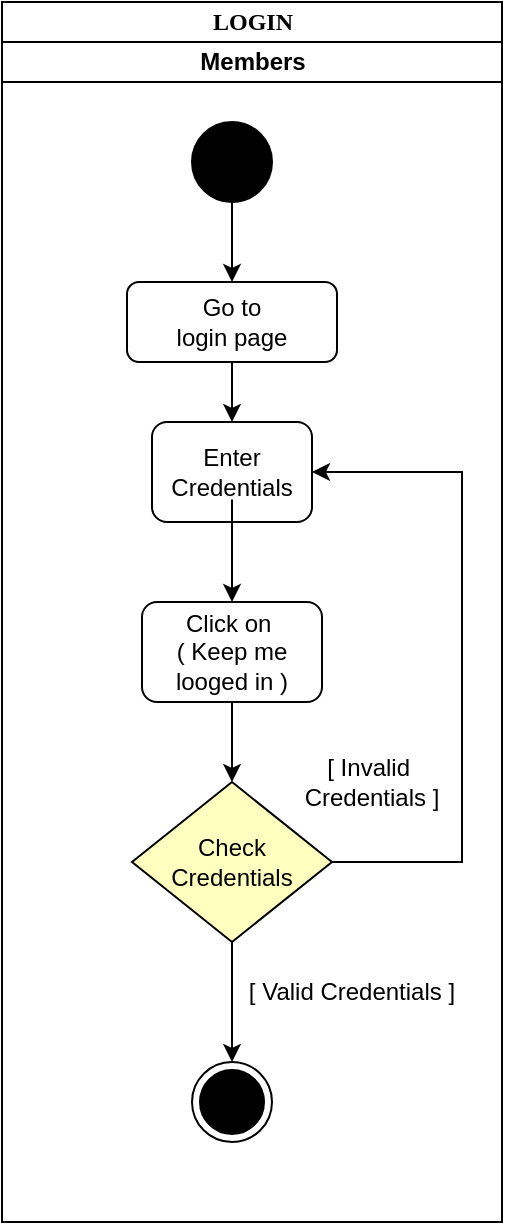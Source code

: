 <mxfile version="26.2.2">
  <diagram name="Page-1" id="0783ab3e-0a74-02c8-0abd-f7b4e66b4bec">
    <mxGraphModel dx="1044" dy="626" grid="1" gridSize="10" guides="1" tooltips="1" connect="1" arrows="1" fold="1" page="1" pageScale="1" pageWidth="850" pageHeight="1100" background="none" math="0" shadow="0">
      <root>
        <mxCell id="0" />
        <mxCell id="1" parent="0" />
        <mxCell id="1c1d494c118603dd-1" value="LOGIN" style="swimlane;html=1;childLayout=stackLayout;startSize=20;rounded=0;shadow=0;comic=0;labelBackgroundColor=none;strokeWidth=1;fontFamily=Verdana;fontSize=12;align=center;" parent="1" vertex="1">
          <mxGeometry x="270" y="30" width="250" height="610" as="geometry" />
        </mxCell>
        <mxCell id="1c1d494c118603dd-2" value="Members" style="swimlane;html=1;startSize=20;" parent="1c1d494c118603dd-1" vertex="1">
          <mxGeometry y="20" width="250" height="590" as="geometry">
            <mxRectangle y="20" width="40" height="970" as="alternateBounds" />
          </mxGeometry>
        </mxCell>
        <mxCell id="joBfNH_t-GGmvQpX29Na-15" style="edgeStyle=orthogonalEdgeStyle;rounded=0;orthogonalLoop=1;jettySize=auto;html=1;entryX=0.5;entryY=0;entryDx=0;entryDy=0;" edge="1" parent="1c1d494c118603dd-2" source="60571a20871a0731-4" target="joBfNH_t-GGmvQpX29Na-1">
          <mxGeometry relative="1" as="geometry" />
        </mxCell>
        <mxCell id="60571a20871a0731-4" value="" style="ellipse;whiteSpace=wrap;html=1;rounded=0;shadow=0;comic=0;labelBackgroundColor=none;strokeWidth=1;fillColor=#000000;fontFamily=Verdana;fontSize=12;align=center;" parent="1c1d494c118603dd-2" vertex="1">
          <mxGeometry x="95" y="40" width="40" height="40" as="geometry" />
        </mxCell>
        <mxCell id="2Rp8El-aOQ21Waym6Q86-1" value="" style="rounded=1;whiteSpace=wrap;html=1;" parent="1c1d494c118603dd-2" vertex="1">
          <mxGeometry x="75" y="190" width="80" height="50" as="geometry" />
        </mxCell>
        <mxCell id="joBfNH_t-GGmvQpX29Na-12" style="edgeStyle=orthogonalEdgeStyle;rounded=0;orthogonalLoop=1;jettySize=auto;html=1;entryX=0.5;entryY=0;entryDx=0;entryDy=0;" edge="1" parent="1c1d494c118603dd-2" source="2Rp8El-aOQ21Waym6Q86-4" target="2Rp8El-aOQ21Waym6Q86-17">
          <mxGeometry relative="1" as="geometry" />
        </mxCell>
        <mxCell id="2Rp8El-aOQ21Waym6Q86-4" value="" style="rounded=1;whiteSpace=wrap;html=1;" parent="1c1d494c118603dd-2" vertex="1">
          <mxGeometry x="70" y="280" width="90" height="50" as="geometry" />
        </mxCell>
        <mxCell id="2Rp8El-aOQ21Waym6Q86-40" value="" style="edgeStyle=orthogonalEdgeStyle;rounded=0;orthogonalLoop=1;jettySize=auto;html=1;" parent="1c1d494c118603dd-2" source="2Rp8El-aOQ21Waym6Q86-17" target="2Rp8El-aOQ21Waym6Q86-33" edge="1">
          <mxGeometry relative="1" as="geometry" />
        </mxCell>
        <mxCell id="joBfNH_t-GGmvQpX29Na-8" style="edgeStyle=orthogonalEdgeStyle;rounded=0;orthogonalLoop=1;jettySize=auto;html=1;entryX=1;entryY=0.5;entryDx=0;entryDy=0;" edge="1" parent="1c1d494c118603dd-2" source="2Rp8El-aOQ21Waym6Q86-17" target="2Rp8El-aOQ21Waym6Q86-1">
          <mxGeometry relative="1" as="geometry">
            <Array as="points">
              <mxPoint x="230" y="410" />
              <mxPoint x="230" y="215" />
            </Array>
          </mxGeometry>
        </mxCell>
        <mxCell id="2Rp8El-aOQ21Waym6Q86-17" value="Check&lt;div&gt;Credentials&lt;/div&gt;" style="rhombus;whiteSpace=wrap;html=1;fontColor=#000000;fillColor=#ffffc0;strokeColor=#000000;" parent="1c1d494c118603dd-2" vertex="1">
          <mxGeometry x="65" y="370" width="100" height="80" as="geometry" />
        </mxCell>
        <mxCell id="2Rp8El-aOQ21Waym6Q86-33" value="" style="ellipse;html=1;shape=endState;fillColor=#000000;strokeColor=#000000;" parent="1c1d494c118603dd-2" vertex="1">
          <mxGeometry x="95" y="510" width="40" height="40" as="geometry" />
        </mxCell>
        <mxCell id="2Rp8El-aOQ21Waym6Q86-41" value="[ Valid Credentials ]" style="text;html=1;align=center;verticalAlign=middle;whiteSpace=wrap;rounded=0;" parent="1c1d494c118603dd-2" vertex="1">
          <mxGeometry x="120" y="460" width="110" height="30" as="geometry" />
        </mxCell>
        <mxCell id="2Rp8El-aOQ21Waym6Q86-42" value="[ Invalid&amp;nbsp;&lt;div&gt;Credentials ]&lt;/div&gt;" style="text;html=1;align=center;verticalAlign=middle;whiteSpace=wrap;rounded=0;" parent="1c1d494c118603dd-2" vertex="1">
          <mxGeometry x="140" y="350" width="90" height="40" as="geometry" />
        </mxCell>
        <mxCell id="joBfNH_t-GGmvQpX29Na-5" value="" style="edgeStyle=orthogonalEdgeStyle;rounded=0;orthogonalLoop=1;jettySize=auto;html=1;" edge="1" parent="1c1d494c118603dd-2" source="joBfNH_t-GGmvQpX29Na-1" target="2Rp8El-aOQ21Waym6Q86-1">
          <mxGeometry relative="1" as="geometry" />
        </mxCell>
        <mxCell id="joBfNH_t-GGmvQpX29Na-1" value="" style="rounded=1;whiteSpace=wrap;html=1;" vertex="1" parent="1c1d494c118603dd-2">
          <mxGeometry x="62.5" y="120" width="105" height="40" as="geometry" />
        </mxCell>
        <mxCell id="joBfNH_t-GGmvQpX29Na-7" value="" style="edgeStyle=orthogonalEdgeStyle;rounded=0;orthogonalLoop=1;jettySize=auto;html=1;" edge="1" parent="1c1d494c118603dd-2" source="2Rp8El-aOQ21Waym6Q86-5" target="2Rp8El-aOQ21Waym6Q86-4">
          <mxGeometry relative="1" as="geometry" />
        </mxCell>
        <mxCell id="2Rp8El-aOQ21Waym6Q86-5" value="Enter Credentials" style="text;html=1;align=center;verticalAlign=middle;whiteSpace=wrap;rounded=0;" parent="1c1d494c118603dd-2" vertex="1">
          <mxGeometry x="85" y="201.25" width="60" height="27.5" as="geometry" />
        </mxCell>
        <mxCell id="2Rp8El-aOQ21Waym6Q86-7" value="Click on&amp;nbsp;&lt;div&gt;( Keep me looged in )&lt;/div&gt;" style="text;html=1;align=center;verticalAlign=middle;whiteSpace=wrap;rounded=0;" parent="1c1d494c118603dd-2" vertex="1">
          <mxGeometry x="85" y="286.5" width="60" height="37" as="geometry" />
        </mxCell>
        <mxCell id="joBfNH_t-GGmvQpX29Na-2" value="Go to login page" style="text;html=1;align=center;verticalAlign=middle;whiteSpace=wrap;rounded=0;" vertex="1" parent="1c1d494c118603dd-2">
          <mxGeometry x="85" y="125" width="60" height="30" as="geometry" />
        </mxCell>
      </root>
    </mxGraphModel>
  </diagram>
</mxfile>
